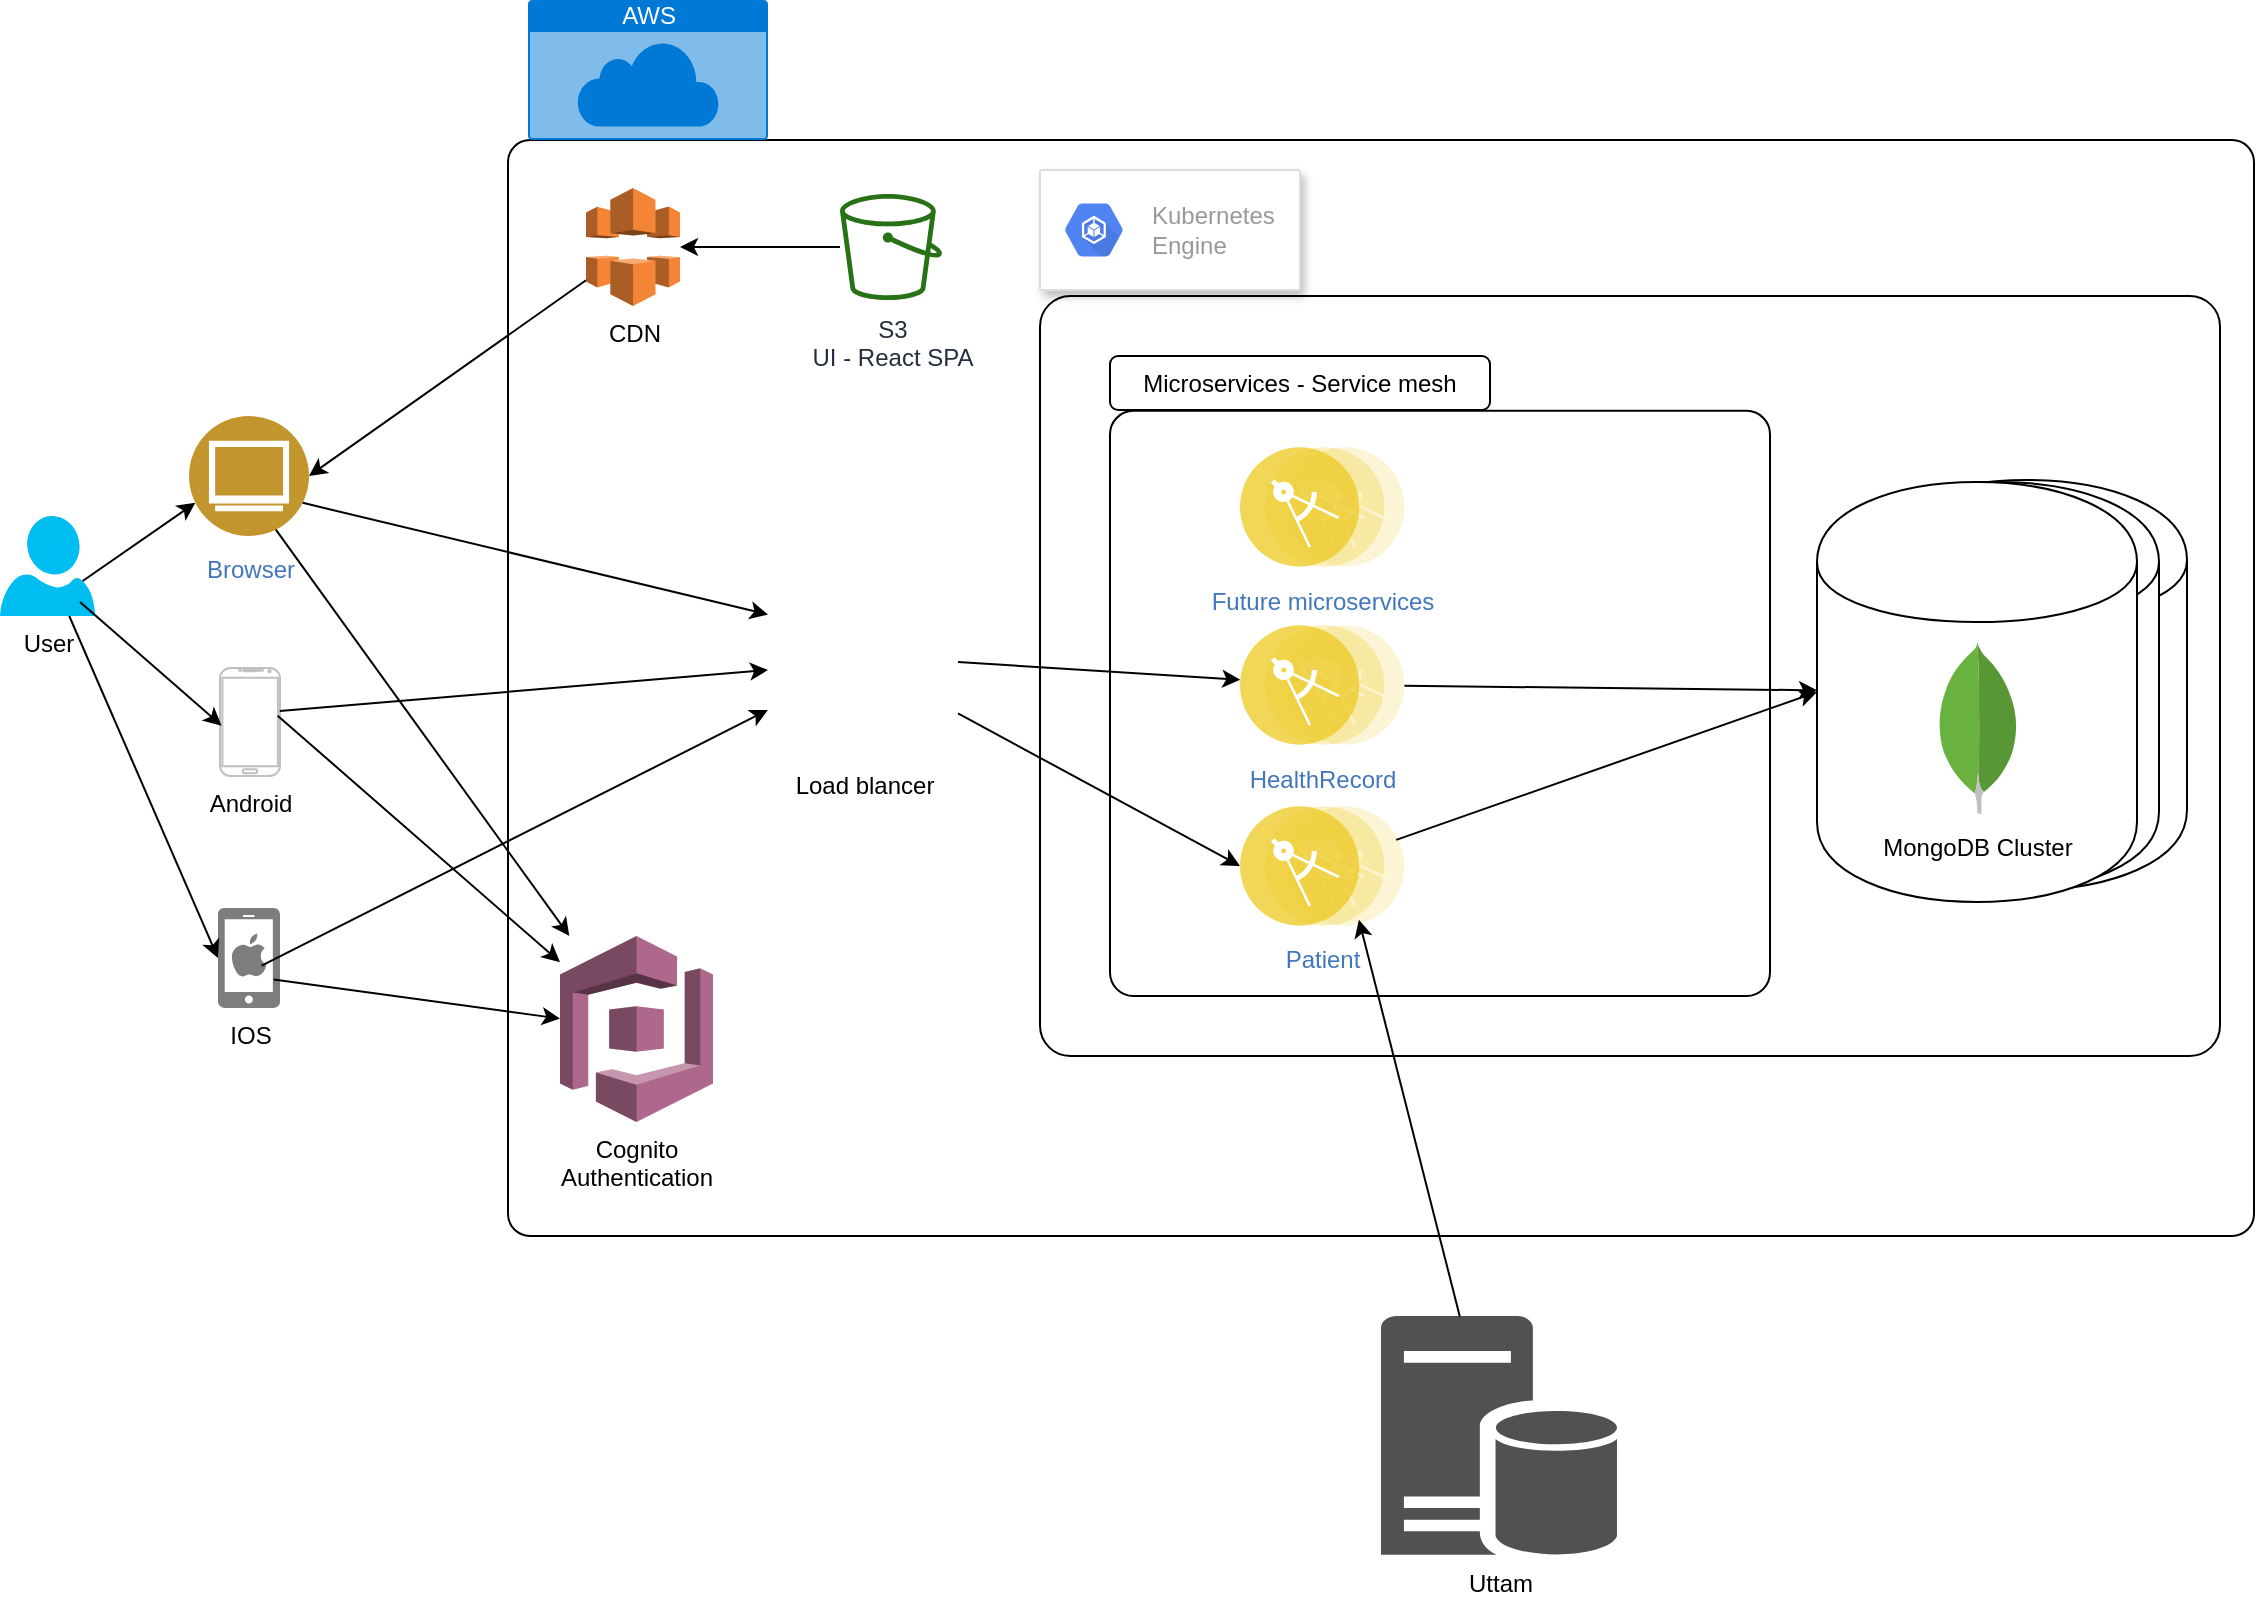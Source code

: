 <mxfile pages="1" version="11.2.1" type="github"><diagram id="GIxZVDtc0-lPRp783rCP" name="Page-1"><mxGraphModel dx="1207" dy="1539" grid="1" gridSize="10" guides="1" tooltips="1" connect="1" arrows="1" fold="1" page="1" pageScale="1" pageWidth="1100" pageHeight="850" math="0" shadow="0"><root><mxCell id="0"/><mxCell id="1" parent="0"/><mxCell id="koJRVrt2p-F4HQcYM7oa-16" value="" style="rounded=1;whiteSpace=wrap;html=1;arcSize=2;" parent="1" vertex="1"><mxGeometry x="274" y="62" width="873" height="548" as="geometry"/></mxCell><mxCell id="koJRVrt2p-F4HQcYM7oa-3" value="" style="rounded=1;whiteSpace=wrap;html=1;arcSize=4;" parent="1" vertex="1"><mxGeometry x="540" y="140" width="590" height="380" as="geometry"/></mxCell><mxCell id="koJRVrt2p-F4HQcYM7oa-1" value="" style="strokeColor=#dddddd;fillColor=#ffffff;shadow=1;strokeWidth=1;rounded=1;absoluteArcSize=1;arcSize=2;" parent="1" vertex="1"><mxGeometry x="540" y="77" width="130" height="60" as="geometry"/></mxCell><mxCell id="koJRVrt2p-F4HQcYM7oa-2" value="Kubernetes&#10;Engine" style="dashed=0;connectable=0;html=1;fillColor=#5184F3;strokeColor=none;shape=mxgraph.gcp2.hexIcon;prIcon=container_engine;part=1;labelPosition=right;verticalLabelPosition=middle;align=left;verticalAlign=middle;spacingLeft=5;fontColor=#999999;fontSize=12;" parent="koJRVrt2p-F4HQcYM7oa-1" vertex="1"><mxGeometry y="0.5" width="44" height="39" relative="1" as="geometry"><mxPoint x="5" y="-19.5" as="offset"/></mxGeometry></mxCell><mxCell id="koJRVrt2p-F4HQcYM7oa-19" value="AWS" style="html=1;strokeColor=none;fillColor=#0079D6;labelPosition=center;verticalLabelPosition=middle;verticalAlign=top;align=center;fontSize=12;outlineConnect=0;spacingTop=-6;fontColor=#FFFFFF;shape=mxgraph.sitemap.cloud;" parent="1" vertex="1"><mxGeometry x="284" y="-8" width="120" height="70" as="geometry"/></mxCell><mxCell id="koJRVrt2p-F4HQcYM7oa-20" value="S3&lt;br&gt;UI - React SPA" style="outlineConnect=0;fontColor=#232F3E;gradientColor=none;fillColor=#277116;strokeColor=none;dashed=0;verticalLabelPosition=bottom;verticalAlign=top;align=center;html=1;fontSize=12;fontStyle=0;aspect=fixed;pointerEvents=1;shape=mxgraph.aws4.bucket;" parent="1" vertex="1"><mxGeometry x="440" y="88.5" width="51" height="54" as="geometry"/></mxCell><mxCell id="koJRVrt2p-F4HQcYM7oa-22" value="Browser" style="aspect=fixed;perimeter=ellipsePerimeter;html=1;align=center;shadow=0;dashed=0;fontColor=#4277BB;labelBackgroundColor=#ffffff;fontSize=12;spacingTop=3;image;image=img/lib/ibm/users/browser.svg;" parent="1" vertex="1"><mxGeometry x="114.5" y="200" width="60" height="60" as="geometry"/></mxCell><mxCell id="koJRVrt2p-F4HQcYM7oa-23" value="" style="endArrow=classic;html=1;entryX=1;entryY=0.5;entryDx=0;entryDy=0;" parent="1" source="me5YbqjWOSLPcipuJPe7-10" target="koJRVrt2p-F4HQcYM7oa-22" edge="1"><mxGeometry width="50" height="50" relative="1" as="geometry"><mxPoint x="179.805" y="320.225" as="sourcePoint"/><mxPoint x="450.5" y="362" as="targetPoint"/></mxGeometry></mxCell><mxCell id="koJRVrt2p-F4HQcYM7oa-24" value="User" style="verticalLabelPosition=bottom;html=1;verticalAlign=top;align=center;strokeColor=none;fillColor=#00BEF2;shape=mxgraph.azure.user;" parent="1" vertex="1"><mxGeometry x="20" y="250" width="47.5" height="50" as="geometry"/></mxCell><mxCell id="koJRVrt2p-F4HQcYM7oa-25" value="" style="endArrow=classic;html=1;entryX=0;entryY=0.75;entryDx=0;entryDy=0;exitX=0.87;exitY=0.65;exitDx=0;exitDy=0;exitPerimeter=0;" parent="1" source="koJRVrt2p-F4HQcYM7oa-24" target="koJRVrt2p-F4HQcYM7oa-22" edge="1"><mxGeometry width="50" height="50" relative="1" as="geometry"><mxPoint x="306" y="201.459" as="sourcePoint"/><mxPoint x="190" y="240" as="targetPoint"/></mxGeometry></mxCell><mxCell id="koJRVrt2p-F4HQcYM7oa-26" value="" style="endArrow=classic;html=1;exitX=1;exitY=0.75;exitDx=0;exitDy=0;entryX=0;entryY=0.25;entryDx=0;entryDy=0;" parent="1" source="koJRVrt2p-F4HQcYM7oa-22" target="me5YbqjWOSLPcipuJPe7-1" edge="1"><mxGeometry width="50" height="50" relative="1" as="geometry"><mxPoint x="71.325" y="292.5" as="sourcePoint"/><mxPoint x="133.167" y="253.416" as="targetPoint"/></mxGeometry></mxCell><mxCell id="koJRVrt2p-F4HQcYM7oa-28" value="Android" style="verticalLabelPosition=bottom;verticalAlign=top;html=1;shadow=0;dashed=0;strokeWidth=1;shape=mxgraph.android.phone2;fillColor=#ffffff;strokeColor=#c0c0c0;" parent="1" vertex="1"><mxGeometry x="130" y="326" width="30" height="54" as="geometry"/></mxCell><mxCell id="koJRVrt2p-F4HQcYM7oa-29" value="" style="endArrow=classic;html=1;exitX=0.996;exitY=0.398;exitDx=0;exitDy=0;exitPerimeter=0;" parent="1" source="koJRVrt2p-F4HQcYM7oa-28" target="me5YbqjWOSLPcipuJPe7-1" edge="1"><mxGeometry width="50" height="50" relative="1" as="geometry"><mxPoint x="186.833" y="253.416" as="sourcePoint"/><mxPoint x="463.5" y="316.245" as="targetPoint"/></mxGeometry></mxCell><mxCell id="koJRVrt2p-F4HQcYM7oa-30" value="IOS" style="pointerEvents=1;shadow=0;dashed=0;html=1;strokeColor=none;labelPosition=center;verticalLabelPosition=bottom;verticalAlign=top;align=center;shape=mxgraph.mscae.enterprise.iphone;fillColor=#7D7D7D;" parent="1" vertex="1"><mxGeometry x="129" y="446" width="31" height="50" as="geometry"/></mxCell><mxCell id="koJRVrt2p-F4HQcYM7oa-31" value="" style="endArrow=classic;html=1;exitX=0.704;exitY=0.576;exitDx=0;exitDy=0;exitPerimeter=0;" parent="1" source="koJRVrt2p-F4HQcYM7oa-30" target="me5YbqjWOSLPcipuJPe7-1" edge="1"><mxGeometry width="50" height="50" relative="1" as="geometry"><mxPoint x="169.88" y="357.492" as="sourcePoint"/><mxPoint x="464.82" y="317.728" as="targetPoint"/></mxGeometry></mxCell><mxCell id="koJRVrt2p-F4HQcYM7oa-32" value="" style="endArrow=classic;html=1;entryX=0.027;entryY=0.534;entryDx=0;entryDy=0;entryPerimeter=0;" parent="1" target="koJRVrt2p-F4HQcYM7oa-28" edge="1"><mxGeometry width="50" height="50" relative="1" as="geometry"><mxPoint x="60" y="293" as="sourcePoint"/><mxPoint x="127.667" y="253.416" as="targetPoint"/></mxGeometry></mxCell><mxCell id="koJRVrt2p-F4HQcYM7oa-33" value="" style="endArrow=classic;html=1;entryX=0;entryY=0.5;entryDx=0;entryDy=0;entryPerimeter=0;" parent="1" source="koJRVrt2p-F4HQcYM7oa-24" target="koJRVrt2p-F4HQcYM7oa-30" edge="1"><mxGeometry width="50" height="50" relative="1" as="geometry"><mxPoint x="81.325" y="302.5" as="sourcePoint"/><mxPoint x="137.667" y="263.416" as="targetPoint"/></mxGeometry></mxCell><mxCell id="koJRVrt2p-F4HQcYM7oa-34" value="Cognito &lt;br&gt;Authentication" style="outlineConnect=0;dashed=0;verticalLabelPosition=bottom;verticalAlign=top;align=center;html=1;shape=mxgraph.aws3.cognito;fillColor=#AD688B;gradientColor=none;" parent="1" vertex="1"><mxGeometry x="300" y="460" width="76.5" height="93" as="geometry"/></mxCell><mxCell id="koJRVrt2p-F4HQcYM7oa-35" value="" style="endArrow=classic;html=1;exitX=0.897;exitY=0.716;exitDx=0;exitDy=0;exitPerimeter=0;" parent="1" source="koJRVrt2p-F4HQcYM7oa-30" target="koJRVrt2p-F4HQcYM7oa-34" edge="1"><mxGeometry width="50" height="50" relative="1" as="geometry"><mxPoint x="160.824" y="484.8" as="sourcePoint"/><mxPoint x="463.5" y="399.962" as="targetPoint"/></mxGeometry></mxCell><mxCell id="koJRVrt2p-F4HQcYM7oa-36" value="" style="endArrow=classic;html=1;exitX=0.961;exitY=0.441;exitDx=0;exitDy=0;exitPerimeter=0;" parent="1" source="koJRVrt2p-F4HQcYM7oa-28" target="koJRVrt2p-F4HQcYM7oa-34" edge="1"><mxGeometry width="50" height="50" relative="1" as="geometry"><mxPoint x="166.807" y="491.8" as="sourcePoint"/><mxPoint x="310" y="511.293" as="targetPoint"/></mxGeometry></mxCell><mxCell id="koJRVrt2p-F4HQcYM7oa-37" value="" style="endArrow=classic;html=1;exitX=0.75;exitY=1;exitDx=0;exitDy=0;" parent="1" source="koJRVrt2p-F4HQcYM7oa-22" target="koJRVrt2p-F4HQcYM7oa-34" edge="1"><mxGeometry width="50" height="50" relative="1" as="geometry"><mxPoint x="168.83" y="359.814" as="sourcePoint"/><mxPoint x="320" y="521.293" as="targetPoint"/></mxGeometry></mxCell><mxCell id="me5YbqjWOSLPcipuJPe7-1" value="Load blancer" style="shape=image;html=1;verticalAlign=top;verticalLabelPosition=bottom;labelBackgroundColor=#ffffff;imageAspect=0;aspect=fixed;image=https://cdn2.iconfinder.com/data/icons/amazon-aws-stencils/100/Compute__Networking_copy_Elastic_Load_Balancing-128.png" parent="1" vertex="1"><mxGeometry x="404" y="275.5" width="95" height="95" as="geometry"/></mxCell><mxCell id="koJRVrt2p-F4HQcYM7oa-7" value="" style="rounded=1;whiteSpace=wrap;html=1;arcSize=4;" parent="1" vertex="1"><mxGeometry x="575" y="197.429" width="330" height="292.571" as="geometry"/></mxCell><mxCell id="koJRVrt2p-F4HQcYM7oa-9" value="Microservices - Service mesh" style="rounded=1;whiteSpace=wrap;html=1;" parent="1" vertex="1"><mxGeometry x="575" y="170" width="190" height="27" as="geometry"/></mxCell><mxCell id="koJRVrt2p-F4HQcYM7oa-8" value="Patient" style="aspect=fixed;perimeter=ellipsePerimeter;html=1;align=center;shadow=0;dashed=0;fontColor=#4277BB;labelBackgroundColor=#ffffff;fontSize=12;spacingTop=3;image;image=img/lib/ibm/applications/microservice.svg;" parent="1" vertex="1"><mxGeometry x="640" y="395" width="82.2" height="60" as="geometry"/></mxCell><mxCell id="me5YbqjWOSLPcipuJPe7-7" value="HealthRecord" style="aspect=fixed;perimeter=ellipsePerimeter;html=1;align=center;shadow=0;dashed=0;fontColor=#4277BB;labelBackgroundColor=#ffffff;fontSize=12;spacingTop=3;image;image=img/lib/ibm/applications/microservice.svg;" parent="1" vertex="1"><mxGeometry x="640" y="304.5" width="82.2" height="60" as="geometry"/></mxCell><mxCell id="me5YbqjWOSLPcipuJPe7-2" value="" style="endArrow=classic;html=1;entryX=0;entryY=0.5;entryDx=0;entryDy=0;" parent="1" source="me5YbqjWOSLPcipuJPe7-1" target="koJRVrt2p-F4HQcYM7oa-8" edge="1"><mxGeometry width="50" height="50" relative="1" as="geometry"><mxPoint x="169.88" y="357.492" as="sourcePoint"/><mxPoint x="478.5" y="346.233" as="targetPoint"/></mxGeometry></mxCell><mxCell id="me5YbqjWOSLPcipuJPe7-8" value="" style="endArrow=classic;html=1;exitX=1;exitY=0.5;exitDx=0;exitDy=0;" parent="1" source="me5YbqjWOSLPcipuJPe7-1" target="me5YbqjWOSLPcipuJPe7-7" edge="1"><mxGeometry width="50" height="50" relative="1" as="geometry"><mxPoint x="509" y="313.708" as="sourcePoint"/><mxPoint x="624" y="267" as="targetPoint"/></mxGeometry></mxCell><mxCell id="koJRVrt2p-F4HQcYM7oa-15" value="" style="endArrow=classic;html=1;entryX=0;entryY=0.5;entryDx=0;entryDy=0;" parent="1" source="koJRVrt2p-F4HQcYM7oa-8" target="koJRVrt2p-F4HQcYM7oa-4" edge="1"><mxGeometry width="50" height="50" relative="1" as="geometry"><mxPoint x="613.5" y="320" as="sourcePoint"/><mxPoint x="663.5" y="270" as="targetPoint"/></mxGeometry></mxCell><mxCell id="me5YbqjWOSLPcipuJPe7-9" value="" style="endArrow=classic;html=1;" parent="1" source="me5YbqjWOSLPcipuJPe7-7" target="koJRVrt2p-F4HQcYM7oa-4" edge="1"><mxGeometry width="50" height="50" relative="1" as="geometry"><mxPoint x="705.141" y="273.767" as="sourcePoint"/><mxPoint x="950" y="315" as="targetPoint"/></mxGeometry></mxCell><mxCell id="me5YbqjWOSLPcipuJPe7-10" value="CDN" style="outlineConnect=0;dashed=0;verticalLabelPosition=bottom;verticalAlign=top;align=center;html=1;shape=mxgraph.aws3.cloudfront;fillColor=#F58536;gradientColor=none;" parent="1" vertex="1"><mxGeometry x="313" y="86" width="47" height="59" as="geometry"/></mxCell><mxCell id="me5YbqjWOSLPcipuJPe7-11" value="" style="endArrow=classic;html=1;entryX=1;entryY=0.5;entryDx=0;entryDy=0;entryPerimeter=0;" parent="1" source="koJRVrt2p-F4HQcYM7oa-20" target="me5YbqjWOSLPcipuJPe7-10" edge="1"><mxGeometry width="50" height="50" relative="1" as="geometry"><mxPoint x="150" y="160" as="sourcePoint"/><mxPoint x="200" y="110" as="targetPoint"/></mxGeometry></mxCell><mxCell id="me5YbqjWOSLPcipuJPe7-16" value="" style="group" parent="1" vertex="1" connectable="0"><mxGeometry x="928.5" y="232" width="185" height="211" as="geometry"/></mxCell><mxCell id="me5YbqjWOSLPcipuJPe7-15" value="" style="shape=cylinder;whiteSpace=wrap;html=1;boundedLbl=1;backgroundOutline=1;" parent="me5YbqjWOSLPcipuJPe7-16" vertex="1"><mxGeometry x="25" width="160" height="205" as="geometry"/></mxCell><mxCell id="me5YbqjWOSLPcipuJPe7-13" value="" style="shape=cylinder;whiteSpace=wrap;html=1;boundedLbl=1;backgroundOutline=1;" parent="me5YbqjWOSLPcipuJPe7-16" vertex="1"><mxGeometry x="11" y="1" width="160" height="205" as="geometry"/></mxCell><mxCell id="koJRVrt2p-F4HQcYM7oa-4" value="&lt;br&gt;&lt;br&gt;&lt;br&gt;&lt;br&gt;&lt;br&gt;&lt;br&gt;&lt;br&gt;&lt;br&gt;MongoDB Cluster" style="shape=cylinder;whiteSpace=wrap;html=1;boundedLbl=1;backgroundOutline=1;" parent="me5YbqjWOSLPcipuJPe7-16" vertex="1"><mxGeometry y="1" width="160" height="210" as="geometry"/></mxCell><mxCell id="koJRVrt2p-F4HQcYM7oa-5" value="" style="dashed=0;outlineConnect=0;html=1;align=center;labelPosition=center;verticalLabelPosition=bottom;verticalAlign=top;shape=mxgraph.weblogos.mongodb" parent="me5YbqjWOSLPcipuJPe7-16" vertex="1"><mxGeometry x="60" y="81" width="41.2" height="86.2" as="geometry"/></mxCell><mxCell id="81HWExUsVpEuPX8uBIqY-1" value="Future microservices" style="aspect=fixed;perimeter=ellipsePerimeter;html=1;align=center;shadow=0;dashed=0;fontColor=#4277BB;labelBackgroundColor=#ffffff;fontSize=12;spacingTop=3;image;image=img/lib/ibm/applications/microservice.svg;" vertex="1" parent="1"><mxGeometry x="640" y="215.5" width="82.2" height="60" as="geometry"/></mxCell><mxCell id="81HWExUsVpEuPX8uBIqY-2" value="Uttam" style="shadow=0;dashed=0;html=1;labelPosition=center;verticalLabelPosition=bottom;verticalAlign=top;align=center;shape=mxgraph.mscae.enterprise.database_server;fillColor=#515151;strokeColor=none;" vertex="1" parent="1"><mxGeometry x="710.5" y="650" width="118" height="120" as="geometry"/></mxCell><mxCell id="81HWExUsVpEuPX8uBIqY-3" value="" style="endArrow=classic;html=1;entryX=0.75;entryY=1;entryDx=0;entryDy=0;exitX=0.334;exitY=0.002;exitDx=0;exitDy=0;exitPerimeter=0;" edge="1" parent="1" source="81HWExUsVpEuPX8uBIqY-2" target="koJRVrt2p-F4HQcYM7oa-8"><mxGeometry width="50" height="50" relative="1" as="geometry"><mxPoint x="530" y="730" as="sourcePoint"/><mxPoint x="580" y="680" as="targetPoint"/></mxGeometry></mxCell></root></mxGraphModel></diagram></mxfile>
